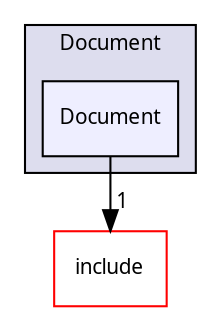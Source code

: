 digraph "Solution/Solution/Alicorn/Build/Document/Document" {
  compound=true
  node [ fontsize="10", fontname="Verdana"];
  edge [ labelfontsize="10", labelfontname="Verdana"];
  subgraph clusterdir_4503462b86ca52b28b50702277ce07c1 {
    graph [ bgcolor="#ddddee", pencolor="black", label="Document" fontname="Verdana", fontsize="10", URL="dir_4503462b86ca52b28b50702277ce07c1.html"]
  dir_b17e5c08696c2994255f9eb147a43d47 [shape=box, label="Document", style="filled", fillcolor="#eeeeff", pencolor="black", URL="dir_b17e5c08696c2994255f9eb147a43d47.html"];
  }
  dir_3e485b6767415191f62ea634d9473613 [shape=box label="include" fillcolor="white" style="filled" color="red" URL="dir_3e485b6767415191f62ea634d9473613.html"];
  dir_b17e5c08696c2994255f9eb147a43d47->dir_3e485b6767415191f62ea634d9473613 [headlabel="1", labeldistance=1.5 headhref="dir_000036_000048.html"];
}
